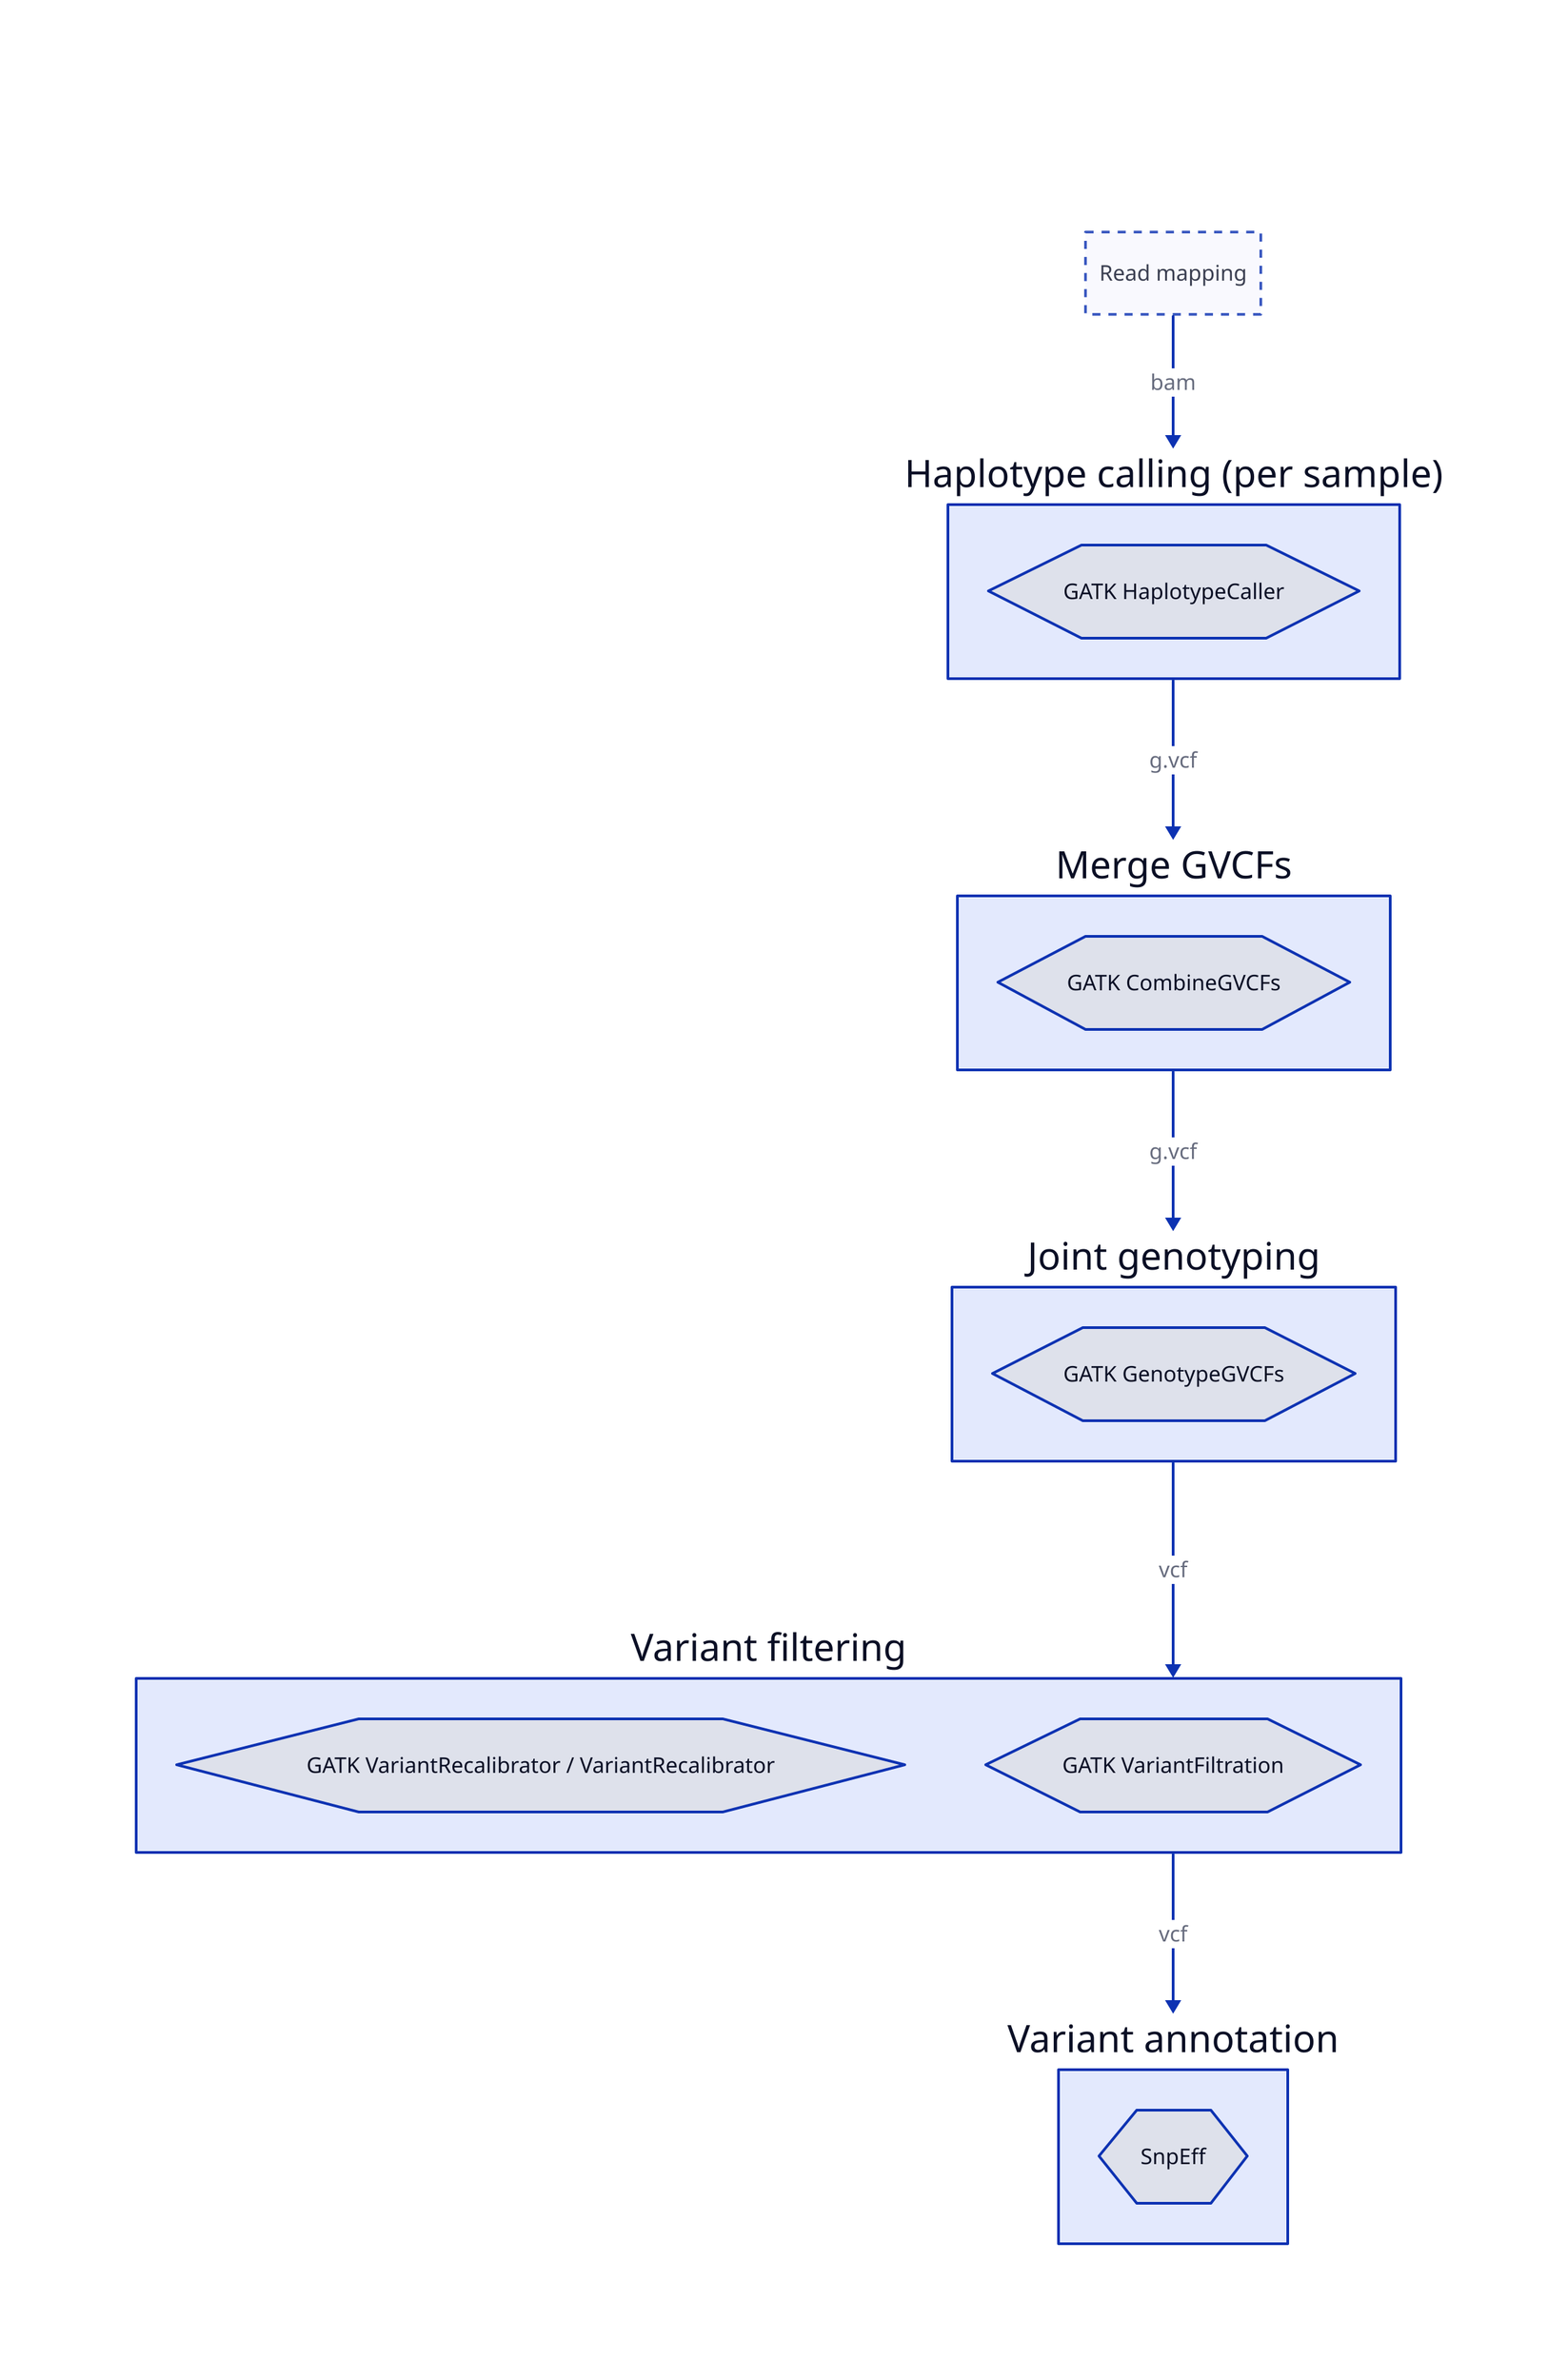 vars: {
  d2-config: {
    layout-engine: elk
    # Terminal theme code
    theme-id: 104
  }
}

# grid-columns: 5
# grid-rows: 10

title: |md
  # Variant calling
| {near: top-center}

Read mapping: {
  shape: rectangle
  width: 130
  style: {
    opacity: 0.8
    stroke-dash: 3
  }
}

Read mapping -> Haplotype calling (per sample): bam

Haplotype calling (per sample): {
  GATK HaplotypeCaller: {
    shape: hexagon
  }
}

Haplotype calling (per sample) -> Merge GVCFs: g.vcf

Merge GVCFs: {
  GATK CombineGVCFs: {
    shape: hexagon
  }
}

Merge GVCFs -> Joint genotyping: g.vcf

Joint genotyping: {
  GATK GenotypeGVCFs: {
    shape: hexagon
  }
}

Joint genotyping -> Variant filtering: vcf

Variant filtering: {
  GATK VariantRecalibrator / VariantRecalibrator: {
    shape: hexagon
  }
  GATK VariantFiltration: {
    shape: hexagon
  }
}

Variant filtering -> Variant annotation: vcf

Variant annotation: {
  SnpEff: {
    shape: hexagon
  }
}
